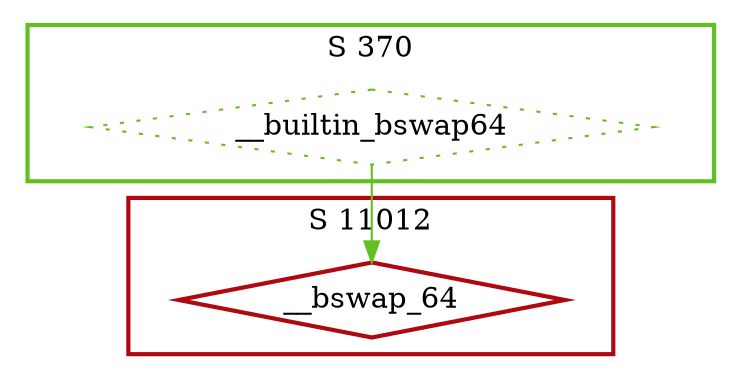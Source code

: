 digraph G {
  ratio=0.500000;
  "UV __bswap_64 (11012)" [shape=diamond, label="__bswap_64",
                           color="#B00810", style=bold];
  "UV __builtin_bswap64 (370)" [shape=diamond, label="__builtin_bswap64",
                                color="#60C020", style=dotted];
  
  subgraph cluster_370 { label="S 370";
    color="#60C020";
    style=bold;
    "UV __builtin_bswap64 (370)"; };
  subgraph cluster_11012 { label="S 11012";
    color="#B00810";
    style=bold;
    "UV __bswap_64 (11012)"; };
  
  "UV __builtin_bswap64 (370)" -> "UV __bswap_64 (11012)" [color="#60C020"];
  
  }